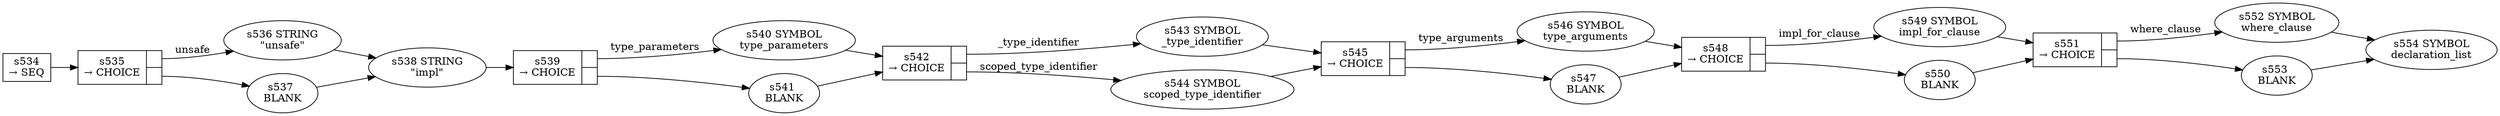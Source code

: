 
  digraph impl_item {
  
    rankdir=LR;
  
    s534 [label="s534\n&rarr; SEQ", shape=record, fixedsize=false, peripheries=1];
  s535 [label="{s535\n&rarr; CHOICE|{<p0>|<p1>}}", shape=record, fixedsize=false, peripheries=1];
  s536 [label="s536 STRING\n\"unsafe\""];
  s535:p0 -> s536 [label="unsafe"];
  s537 [label="s537 \nBLANK"];
  s535:p1 -> s537 [label=""];
  s534 -> s535 [];
  s538 [label="s538 STRING\n\"impl\""];
  s536 -> s538 [];
  s537 -> s538 [];
  s539 [label="{s539\n&rarr; CHOICE|{<p0>|<p1>}}", shape=record, fixedsize=false, peripheries=1];
  s540 [label="s540 SYMBOL\ntype_parameters" href="rust-grammar.json.type_parameters.dot.svg"];
  s539:p0 -> s540 [label="type_parameters"];
  s541 [label="s541 \nBLANK"];
  s539:p1 -> s541 [label=""];
  s538 -> s539 [];
  s542 [label="{s542\n&rarr; CHOICE|{<p0>|<p1>}}", shape=record, fixedsize=false, peripheries=1];
  s543 [label="s543 SYMBOL\n_type_identifier" href="rust-grammar.json._type_identifier.dot.svg"];
  s542:p0 -> s543 [label="_type_identifier"];
  s544 [label="s544 SYMBOL\nscoped_type_identifier" href="rust-grammar.json.scoped_type_identifier.dot.svg"];
  s542:p1 -> s544 [label="scoped_type_identifier"];
  s540 -> s542 [];
  s541 -> s542 [];
  s545 [label="{s545\n&rarr; CHOICE|{<p0>|<p1>}}", shape=record, fixedsize=false, peripheries=1];
  s546 [label="s546 SYMBOL\ntype_arguments" href="rust-grammar.json.type_arguments.dot.svg"];
  s545:p0 -> s546 [label="type_arguments"];
  s547 [label="s547 \nBLANK"];
  s545:p1 -> s547 [label=""];
  s543 -> s545 [];
  s544 -> s545 [];
  s548 [label="{s548\n&rarr; CHOICE|{<p0>|<p1>}}", shape=record, fixedsize=false, peripheries=1];
  s549 [label="s549 SYMBOL\nimpl_for_clause" href="rust-grammar.json.impl_for_clause.dot.svg"];
  s548:p0 -> s549 [label="impl_for_clause"];
  s550 [label="s550 \nBLANK"];
  s548:p1 -> s550 [label=""];
  s546 -> s548 [];
  s547 -> s548 [];
  s551 [label="{s551\n&rarr; CHOICE|{<p0>|<p1>}}", shape=record, fixedsize=false, peripheries=1];
  s552 [label="s552 SYMBOL\nwhere_clause" href="rust-grammar.json.where_clause.dot.svg"];
  s551:p0 -> s552 [label="where_clause"];
  s553 [label="s553 \nBLANK"];
  s551:p1 -> s553 [label=""];
  s549 -> s551 [];
  s550 -> s551 [];
  s554 [label="s554 SYMBOL\ndeclaration_list" href="rust-grammar.json.declaration_list.dot.svg"];
  s552 -> s554 [];
  s553 -> s554 [];
  
  }
  